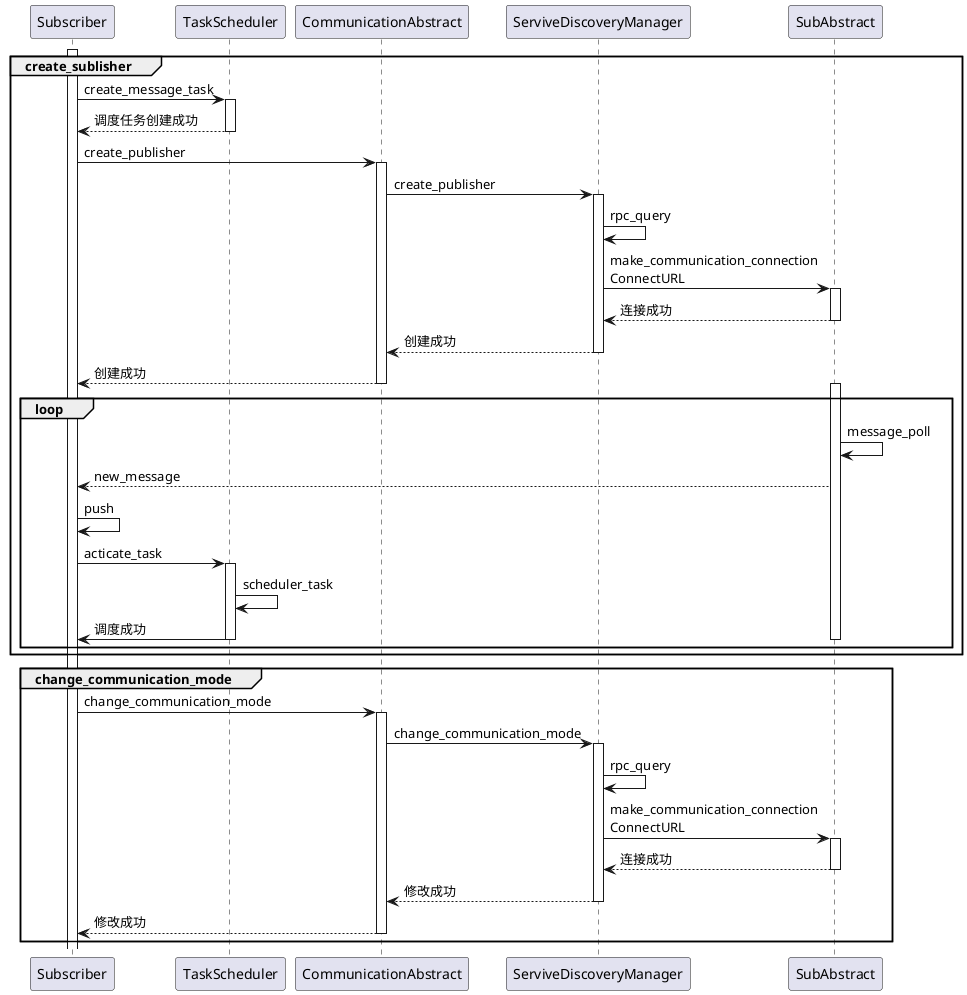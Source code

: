 @startuml
group create_sublisher
activate Subscriber
Subscriber -> TaskScheduler : create_message_task
activate TaskScheduler
TaskScheduler --> Subscriber : 调度任务创建成功
deactivate TaskScheduler
Subscriber -> CommunicationAbstract : create_publisher
activate CommunicationAbstract
' CommunicationAbstract -> CommunicationAbstract : 创建PubAbstract类
' CommunicationAbstract -> CommunicationAbstract : 生成服务发现请求参数
CommunicationAbstract -> ServiveDiscoveryManager : create_publisher
' deactivate CommunicationAbstract
activate ServiveDiscoveryManager
ServiveDiscoveryManager -> ServiveDiscoveryManager : rpc_query
ServiveDiscoveryManager -> SubAbstract : make_communication_connection\nConnectURL
' deactivate ServiveDiscoveryManager
activate SubAbstract
' PubAbstract -> PubAbstract : 通信链路匹配
' ServiveDiscoveryManager -> ServiveDiscoveryManager : rpc_query
SubAbstract --> ServiveDiscoveryManager : 连接成功
deactivate SubAbstract

ServiveDiscoveryManager --> CommunicationAbstract : 创建成功
deactivate ServiveDiscoveryManager
CommunicationAbstract --> Subscriber : 创建成功
deactivate CommunicationAbstract
' deactivate Publisher
loop 
activate SubAbstract
SubAbstract -> SubAbstract : message_poll
SubAbstract --> Subscriber : new_message
Subscriber -> Subscriber : push
Subscriber -> TaskScheduler : acticate_task
activate TaskScheduler
TaskScheduler -> TaskScheduler : scheduler_task
TaskScheduler -> Subscriber : 调度成功
deactivate TaskScheduler
deactivate SubAbstract
end
end

group change_communication_mode
Subscriber -> CommunicationAbstract : change_communication_mode
activate CommunicationAbstract
CommunicationAbstract -> ServiveDiscoveryManager : change_communication_mode
activate ServiveDiscoveryManager
ServiveDiscoveryManager -> ServiveDiscoveryManager : rpc_query
ServiveDiscoveryManager -> SubAbstract : make_communication_connection\nConnectURL
activate SubAbstract
SubAbstract --> ServiveDiscoveryManager : 连接成功
deactivate SubAbstract
ServiveDiscoveryManager --> CommunicationAbstract : 修改成功
deactivate ServiveDiscoveryManager
CommunicationAbstract --> Subscriber : 修改成功
deactivate CommunicationAbstract
end

' activate SubAbstract

' loop 
' activate SubAbstract
' SubAbstract -> SubAbstract : message_poll
' SubAbstract --> Subscriber : new_message
' Subscriber -> Subscriber : push

' end
@enduml